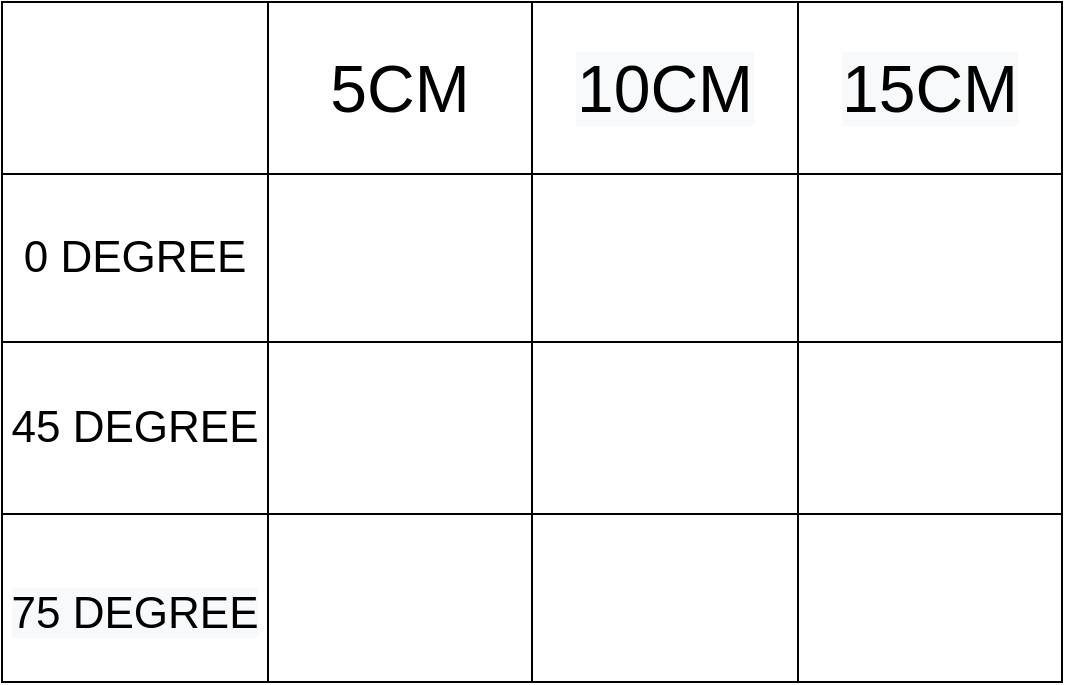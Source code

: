 <mxfile version="14.1.1" type="github">
  <diagram id="b7caPSzCKPaZdCn8NU1i" name="Page-1">
    <mxGraphModel dx="2085" dy="1921" grid="1" gridSize="10" guides="1" tooltips="1" connect="1" arrows="1" fold="1" page="1" pageScale="1" pageWidth="827" pageHeight="1169" math="0" shadow="0">
      <root>
        <mxCell id="0" />
        <mxCell id="1" parent="0" />
        <mxCell id="zhJMqjxyzDsq1ZaviSnh-89" value="" style="shape=table;html=1;whiteSpace=wrap;startSize=0;container=1;collapsible=0;childLayout=tableLayout;" vertex="1" parent="1">
          <mxGeometry x="-650" y="-1050" width="530" height="340" as="geometry" />
        </mxCell>
        <mxCell id="zhJMqjxyzDsq1ZaviSnh-90" value="" style="shape=partialRectangle;html=1;whiteSpace=wrap;collapsible=0;dropTarget=0;pointerEvents=0;fillColor=none;top=0;left=0;bottom=0;right=0;points=[[0,0.5],[1,0.5]];portConstraint=eastwest;" vertex="1" parent="zhJMqjxyzDsq1ZaviSnh-89">
          <mxGeometry width="530" height="86" as="geometry" />
        </mxCell>
        <mxCell id="zhJMqjxyzDsq1ZaviSnh-91" value="" style="shape=partialRectangle;html=1;whiteSpace=wrap;connectable=0;overflow=hidden;fillColor=none;top=0;left=0;bottom=0;right=0;" vertex="1" parent="zhJMqjxyzDsq1ZaviSnh-90">
          <mxGeometry width="133" height="86" as="geometry" />
        </mxCell>
        <mxCell id="zhJMqjxyzDsq1ZaviSnh-92" value="&lt;font style=&quot;font-size: 33px&quot;&gt;5CM&lt;/font&gt;" style="shape=partialRectangle;html=1;whiteSpace=wrap;connectable=0;overflow=hidden;fillColor=none;top=0;left=0;bottom=0;right=0;" vertex="1" parent="zhJMqjxyzDsq1ZaviSnh-90">
          <mxGeometry x="133" width="132" height="86" as="geometry" />
        </mxCell>
        <mxCell id="zhJMqjxyzDsq1ZaviSnh-93" value="&lt;span style=&quot;color: rgb(0 , 0 , 0) ; font-family: &amp;#34;helvetica&amp;#34; ; font-size: 33px ; font-style: normal ; font-weight: 400 ; letter-spacing: normal ; text-align: center ; text-indent: 0px ; text-transform: none ; word-spacing: 0px ; background-color: rgb(248 , 249 , 250) ; display: inline ; float: none&quot;&gt;10CM&lt;/span&gt;" style="shape=partialRectangle;html=1;whiteSpace=wrap;connectable=0;overflow=hidden;fillColor=none;top=0;left=0;bottom=0;right=0;" vertex="1" parent="zhJMqjxyzDsq1ZaviSnh-90">
          <mxGeometry x="265" width="133" height="86" as="geometry" />
        </mxCell>
        <mxCell id="zhJMqjxyzDsq1ZaviSnh-94" value="&lt;span style=&quot;color: rgb(0 , 0 , 0) ; font-family: &amp;#34;helvetica&amp;#34; ; font-size: 33px ; font-style: normal ; font-weight: 400 ; letter-spacing: normal ; text-align: center ; text-indent: 0px ; text-transform: none ; word-spacing: 0px ; background-color: rgb(248 , 249 , 250) ; display: inline ; float: none&quot;&gt;15CM&lt;/span&gt;" style="shape=partialRectangle;html=1;whiteSpace=wrap;connectable=0;overflow=hidden;fillColor=none;top=0;left=0;bottom=0;right=0;" vertex="1" parent="zhJMqjxyzDsq1ZaviSnh-90">
          <mxGeometry x="398" width="132" height="86" as="geometry" />
        </mxCell>
        <mxCell id="zhJMqjxyzDsq1ZaviSnh-95" value="" style="shape=partialRectangle;html=1;whiteSpace=wrap;collapsible=0;dropTarget=0;pointerEvents=0;fillColor=none;top=0;left=0;bottom=0;right=0;points=[[0,0.5],[1,0.5]];portConstraint=eastwest;" vertex="1" parent="zhJMqjxyzDsq1ZaviSnh-89">
          <mxGeometry y="86" width="530" height="84" as="geometry" />
        </mxCell>
        <mxCell id="zhJMqjxyzDsq1ZaviSnh-96" value="&lt;font style=&quot;font-size: 22px&quot;&gt;0 DEGREE&lt;/font&gt;" style="shape=partialRectangle;html=1;whiteSpace=wrap;connectable=0;overflow=hidden;fillColor=none;top=0;left=0;bottom=0;right=0;" vertex="1" parent="zhJMqjxyzDsq1ZaviSnh-95">
          <mxGeometry width="133" height="84" as="geometry" />
        </mxCell>
        <mxCell id="zhJMqjxyzDsq1ZaviSnh-97" value="" style="shape=partialRectangle;html=1;whiteSpace=wrap;connectable=0;overflow=hidden;fillColor=none;top=0;left=0;bottom=0;right=0;" vertex="1" parent="zhJMqjxyzDsq1ZaviSnh-95">
          <mxGeometry x="133" width="132" height="84" as="geometry" />
        </mxCell>
        <mxCell id="zhJMqjxyzDsq1ZaviSnh-98" value="" style="shape=partialRectangle;html=1;whiteSpace=wrap;connectable=0;overflow=hidden;fillColor=none;top=0;left=0;bottom=0;right=0;" vertex="1" parent="zhJMqjxyzDsq1ZaviSnh-95">
          <mxGeometry x="265" width="133" height="84" as="geometry" />
        </mxCell>
        <mxCell id="zhJMqjxyzDsq1ZaviSnh-99" value="" style="shape=partialRectangle;html=1;whiteSpace=wrap;connectable=0;overflow=hidden;fillColor=none;top=0;left=0;bottom=0;right=0;" vertex="1" parent="zhJMqjxyzDsq1ZaviSnh-95">
          <mxGeometry x="398" width="132" height="84" as="geometry" />
        </mxCell>
        <mxCell id="zhJMqjxyzDsq1ZaviSnh-100" value="" style="shape=partialRectangle;html=1;whiteSpace=wrap;collapsible=0;dropTarget=0;pointerEvents=0;fillColor=none;top=0;left=0;bottom=0;right=0;points=[[0,0.5],[1,0.5]];portConstraint=eastwest;" vertex="1" parent="zhJMqjxyzDsq1ZaviSnh-89">
          <mxGeometry y="170" width="530" height="86" as="geometry" />
        </mxCell>
        <mxCell id="zhJMqjxyzDsq1ZaviSnh-101" value="&lt;span style=&quot;font-size: 22px&quot;&gt;45 DEGREE&lt;/span&gt;" style="shape=partialRectangle;html=1;whiteSpace=wrap;connectable=0;overflow=hidden;fillColor=none;top=0;left=0;bottom=0;right=0;" vertex="1" parent="zhJMqjxyzDsq1ZaviSnh-100">
          <mxGeometry width="133" height="86" as="geometry" />
        </mxCell>
        <mxCell id="zhJMqjxyzDsq1ZaviSnh-102" value="" style="shape=partialRectangle;html=1;whiteSpace=wrap;connectable=0;overflow=hidden;fillColor=none;top=0;left=0;bottom=0;right=0;" vertex="1" parent="zhJMqjxyzDsq1ZaviSnh-100">
          <mxGeometry x="133" width="132" height="86" as="geometry" />
        </mxCell>
        <mxCell id="zhJMqjxyzDsq1ZaviSnh-103" value="" style="shape=partialRectangle;html=1;whiteSpace=wrap;connectable=0;overflow=hidden;fillColor=none;top=0;left=0;bottom=0;right=0;" vertex="1" parent="zhJMqjxyzDsq1ZaviSnh-100">
          <mxGeometry x="265" width="133" height="86" as="geometry" />
        </mxCell>
        <mxCell id="zhJMqjxyzDsq1ZaviSnh-104" value="" style="shape=partialRectangle;html=1;whiteSpace=wrap;connectable=0;overflow=hidden;fillColor=none;top=0;left=0;bottom=0;right=0;" vertex="1" parent="zhJMqjxyzDsq1ZaviSnh-100">
          <mxGeometry x="398" width="132" height="86" as="geometry" />
        </mxCell>
        <mxCell id="zhJMqjxyzDsq1ZaviSnh-105" value="" style="shape=partialRectangle;html=1;whiteSpace=wrap;collapsible=0;dropTarget=0;pointerEvents=0;fillColor=none;top=0;left=0;bottom=0;right=0;points=[[0,0.5],[1,0.5]];portConstraint=eastwest;" vertex="1" parent="zhJMqjxyzDsq1ZaviSnh-89">
          <mxGeometry y="256" width="530" height="84" as="geometry" />
        </mxCell>
        <mxCell id="zhJMqjxyzDsq1ZaviSnh-106" value="&lt;br&gt;&lt;span style=&quot;color: rgb(0 , 0 , 0) ; font-family: &amp;#34;helvetica&amp;#34; ; font-size: 22px ; font-style: normal ; font-weight: 400 ; letter-spacing: normal ; text-align: center ; text-indent: 0px ; text-transform: none ; word-spacing: 0px ; background-color: rgb(248 , 249 , 250) ; display: inline ; float: none&quot;&gt;75 DEGREE&lt;/span&gt;&lt;br&gt;" style="shape=partialRectangle;html=1;whiteSpace=wrap;connectable=0;overflow=hidden;fillColor=none;top=0;left=0;bottom=0;right=0;" vertex="1" parent="zhJMqjxyzDsq1ZaviSnh-105">
          <mxGeometry width="133" height="84" as="geometry" />
        </mxCell>
        <mxCell id="zhJMqjxyzDsq1ZaviSnh-107" value="" style="shape=partialRectangle;html=1;whiteSpace=wrap;connectable=0;overflow=hidden;fillColor=none;top=0;left=0;bottom=0;right=0;" vertex="1" parent="zhJMqjxyzDsq1ZaviSnh-105">
          <mxGeometry x="133" width="132" height="84" as="geometry" />
        </mxCell>
        <mxCell id="zhJMqjxyzDsq1ZaviSnh-108" value="" style="shape=partialRectangle;html=1;whiteSpace=wrap;connectable=0;overflow=hidden;fillColor=none;top=0;left=0;bottom=0;right=0;" vertex="1" parent="zhJMqjxyzDsq1ZaviSnh-105">
          <mxGeometry x="265" width="133" height="84" as="geometry" />
        </mxCell>
        <mxCell id="zhJMqjxyzDsq1ZaviSnh-109" value="" style="shape=partialRectangle;html=1;whiteSpace=wrap;connectable=0;overflow=hidden;fillColor=none;top=0;left=0;bottom=0;right=0;" vertex="1" parent="zhJMqjxyzDsq1ZaviSnh-105">
          <mxGeometry x="398" width="132" height="84" as="geometry" />
        </mxCell>
      </root>
    </mxGraphModel>
  </diagram>
</mxfile>
